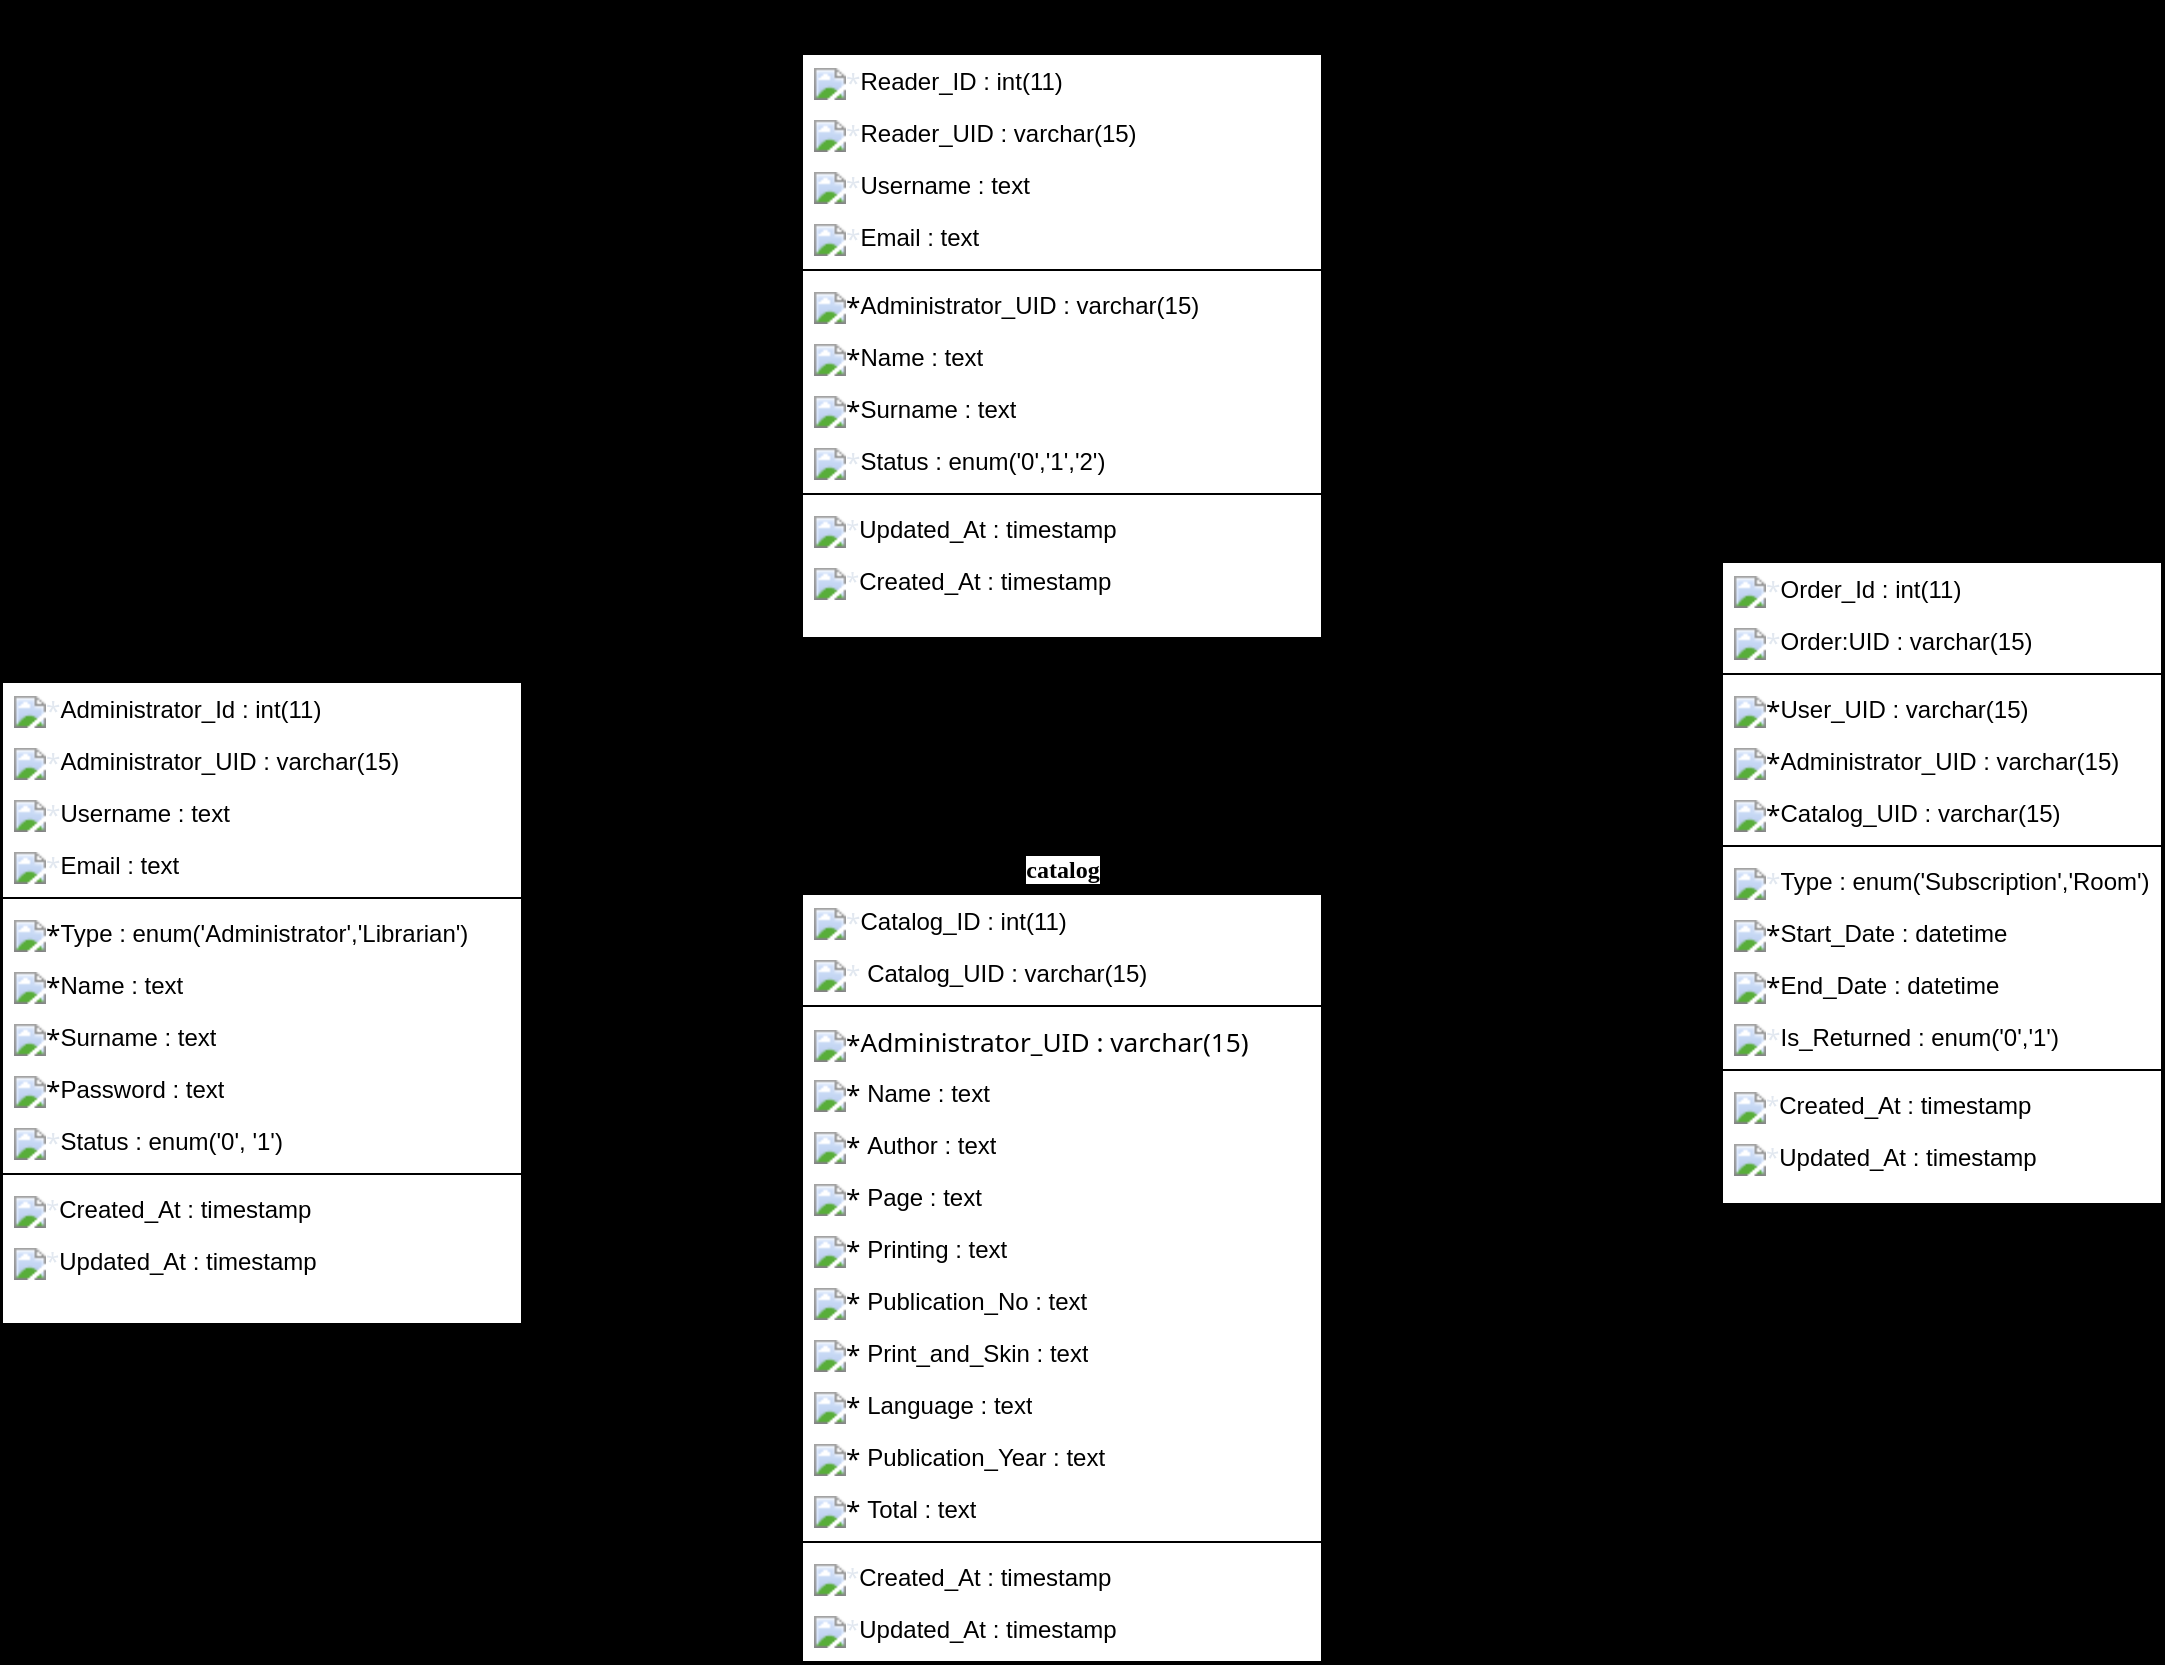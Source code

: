 <mxfile version="21.1.1" type="device">
  <diagram name="Page-1" id="9f46799a-70d6-7492-0946-bef42562c5a5">
    <mxGraphModel dx="1434" dy="1683" grid="1" gridSize="10" guides="1" tooltips="1" connect="1" arrows="1" fold="1" page="1" pageScale="1" pageWidth="1100" pageHeight="850" background="#000000" math="0" shadow="0">
      <root>
        <mxCell id="0" />
        <mxCell id="1" parent="0" />
        <mxCell id="78961159f06e98e8-17" value="catalog" style="swimlane;html=1;fontStyle=1;align=center;verticalAlign=top;childLayout=stackLayout;horizontal=1;startSize=26;horizontalStack=0;resizeParent=1;resizeLast=0;collapsible=1;marginBottom=0;swimlaneFillColor=#ffffff;rounded=0;shadow=0;comic=0;labelBackgroundColor=default;strokeWidth=1;fillColor=none;fontFamily=Verdana;fontSize=12;labelBorderColor=none;" parent="1" vertex="1">
          <mxGeometry x="400" y="-430" width="260" height="410" as="geometry" />
        </mxCell>
        <mxCell id="78961159f06e98e8-21" value="&lt;span style=&quot;background-color: rgb(255, 255, 255);&quot;&gt;&lt;img style=&quot;color: rgb(226, 232, 240); font-family: &amp;quot;Segoe UI&amp;quot;, &amp;quot;Segoe Pro&amp;quot;, sans-serif; font-size: 13.12px; box-sizing: border-box; vertical-align: middle; width: 22px; height: 22px;&quot; alt=&quot;*&quot; src=&quot;http://localhost/phpmyadmin/themes/pmahomme/img/designer/FieldKey_small.png&quot;&gt;Catalog_ID : int(11)&lt;/span&gt;" style="text;html=1;align=left;verticalAlign=top;spacingLeft=4;spacingRight=4;whiteSpace=wrap;overflow=hidden;rotatable=0;points=[[0,0.5],[1,0.5]];portConstraint=eastwest;fontColor=#000000;" parent="78961159f06e98e8-17" vertex="1">
          <mxGeometry y="26" width="260" height="26" as="geometry" />
        </mxCell>
        <mxCell id="78961159f06e98e8-23" value="&lt;span style=&quot;background-color: rgb(255, 255, 255);&quot;&gt;&lt;img style=&quot;color: rgb(226, 232, 240); font-family: &amp;quot;Segoe UI&amp;quot;, &amp;quot;Segoe Pro&amp;quot;, sans-serif; font-size: 13.12px; box-sizing: border-box; vertical-align: middle; width: 22px; height: 22px;&quot; alt=&quot;*&quot; src=&quot;http://localhost/phpmyadmin/themes/pmahomme/img/designer/FieldKey_small.png&quot;&gt;&lt;/span&gt;&amp;nbsp;Catalog_UID : varchar(15)" style="text;html=1;strokeColor=none;fillColor=none;align=left;verticalAlign=top;spacingLeft=4;spacingRight=4;whiteSpace=wrap;overflow=hidden;rotatable=0;points=[[0,0.5],[1,0.5]];portConstraint=eastwest;fontColor=#000000;" parent="78961159f06e98e8-17" vertex="1">
          <mxGeometry y="52" width="260" height="26" as="geometry" />
        </mxCell>
        <mxCell id="GG2ZH2h3QIb9JEpN6DkU-12" value="" style="line;html=1;strokeWidth=1;fillColor=none;align=left;verticalAlign=middle;spacingTop=-1;spacingLeft=3;spacingRight=3;rotatable=0;labelPosition=right;points=[];portConstraint=eastwest;" parent="78961159f06e98e8-17" vertex="1">
          <mxGeometry y="78" width="260" height="8" as="geometry" />
        </mxCell>
        <mxCell id="78961159f06e98e8-26" value="&lt;span style=&quot;background-color: rgb(255, 255, 255);&quot;&gt;&lt;img style=&quot;font-family: &amp;quot;Segoe UI&amp;quot;, &amp;quot;Segoe Pro&amp;quot;, sans-serif; font-size: 13.12px; box-sizing: border-box; vertical-align: middle; width: 22px; height: 22px;&quot; alt=&quot;*&quot; src=&quot;http://localhost/phpmyadmin/themes/pmahomme/img/designer/Field_small_char.png&quot;&gt;&lt;span style=&quot;font-family: &amp;quot;Segoe UI&amp;quot;, &amp;quot;Segoe Pro&amp;quot;, sans-serif; font-size: 13.12px;&quot;&gt;Administrator_UID : varchar(15)&lt;/span&gt;&lt;/span&gt;" style="text;html=1;strokeColor=none;fillColor=none;align=left;verticalAlign=top;spacingLeft=4;spacingRight=4;whiteSpace=wrap;overflow=hidden;rotatable=0;points=[[0,0.5],[1,0.5]];portConstraint=eastwest;fontColor=#000000;" parent="78961159f06e98e8-17" vertex="1">
          <mxGeometry y="86" width="260" height="26" as="geometry" />
        </mxCell>
        <mxCell id="78961159f06e98e8-24" value="&lt;img style=&quot;font-family: &amp;quot;Segoe UI&amp;quot;, &amp;quot;Segoe Pro&amp;quot;, sans-serif; font-size: 13.12px; box-sizing: border-box; vertical-align: middle; width: 22px; height: 22px;&quot; alt=&quot;*&quot; src=&quot;http://localhost/phpmyadmin/themes/pmahomme/img/designer/Field_small_char.png&quot;&gt;&amp;nbsp;Name : text" style="text;html=1;strokeColor=none;fillColor=none;align=left;verticalAlign=top;spacingLeft=4;spacingRight=4;whiteSpace=wrap;overflow=hidden;rotatable=0;points=[[0,0.5],[1,0.5]];portConstraint=eastwest;fontColor=#000000;" parent="78961159f06e98e8-17" vertex="1">
          <mxGeometry y="112" width="260" height="26" as="geometry" />
        </mxCell>
        <mxCell id="78961159f06e98e8-20" value="&lt;img style=&quot;font-family: &amp;quot;Segoe UI&amp;quot;, &amp;quot;Segoe Pro&amp;quot;, sans-serif; font-size: 13.12px; box-sizing: border-box; vertical-align: middle; width: 22px; height: 22px;&quot; alt=&quot;*&quot; src=&quot;http://localhost/phpmyadmin/themes/pmahomme/img/designer/Field_small_char.png&quot;&gt;&amp;nbsp;Author : text" style="text;html=1;strokeColor=none;fillColor=none;align=left;verticalAlign=top;spacingLeft=4;spacingRight=4;whiteSpace=wrap;overflow=hidden;rotatable=0;points=[[0,0.5],[1,0.5]];portConstraint=eastwest;fontColor=#000000;" parent="78961159f06e98e8-17" vertex="1">
          <mxGeometry y="138" width="260" height="26" as="geometry" />
        </mxCell>
        <mxCell id="78961159f06e98e8-27" value="&lt;img style=&quot;font-family: &amp;quot;Segoe UI&amp;quot;, &amp;quot;Segoe Pro&amp;quot;, sans-serif; font-size: 13.12px; box-sizing: border-box; vertical-align: middle; width: 22px; height: 22px;&quot; alt=&quot;*&quot; src=&quot;http://localhost/phpmyadmin/themes/pmahomme/img/designer/Field_small_char.png&quot;&gt;&amp;nbsp;Page : text" style="text;html=1;strokeColor=none;fillColor=none;align=left;verticalAlign=top;spacingLeft=4;spacingRight=4;whiteSpace=wrap;overflow=hidden;rotatable=0;points=[[0,0.5],[1,0.5]];portConstraint=eastwest;fontColor=#000000;" parent="78961159f06e98e8-17" vertex="1">
          <mxGeometry y="164" width="260" height="26" as="geometry" />
        </mxCell>
        <mxCell id="GG2ZH2h3QIb9JEpN6DkU-3" value="&lt;img style=&quot;font-family: &amp;quot;Segoe UI&amp;quot;, &amp;quot;Segoe Pro&amp;quot;, sans-serif; font-size: 13.12px; box-sizing: border-box; vertical-align: middle; width: 22px; height: 22px;&quot; alt=&quot;*&quot; src=&quot;http://localhost/phpmyadmin/themes/pmahomme/img/designer/Field_small_char.png&quot;&gt;&amp;nbsp;Printing : text" style="text;html=1;strokeColor=none;fillColor=none;align=left;verticalAlign=top;spacingLeft=4;spacingRight=4;whiteSpace=wrap;overflow=hidden;rotatable=0;points=[[0,0.5],[1,0.5]];portConstraint=eastwest;fontColor=#000000;" parent="78961159f06e98e8-17" vertex="1">
          <mxGeometry y="190" width="260" height="26" as="geometry" />
        </mxCell>
        <mxCell id="GG2ZH2h3QIb9JEpN6DkU-4" value="&lt;img style=&quot;font-family: &amp;quot;Segoe UI&amp;quot;, &amp;quot;Segoe Pro&amp;quot;, sans-serif; font-size: 13.12px; box-sizing: border-box; vertical-align: middle; width: 22px; height: 22px;&quot; alt=&quot;*&quot; src=&quot;http://localhost/phpmyadmin/themes/pmahomme/img/designer/Field_small_char.png&quot;&gt;&amp;nbsp;Publication_No : text" style="text;html=1;strokeColor=none;fillColor=none;align=left;verticalAlign=top;spacingLeft=4;spacingRight=4;whiteSpace=wrap;overflow=hidden;rotatable=0;points=[[0,0.5],[1,0.5]];portConstraint=eastwest;fontColor=#000000;" parent="78961159f06e98e8-17" vertex="1">
          <mxGeometry y="216" width="260" height="26" as="geometry" />
        </mxCell>
        <mxCell id="GG2ZH2h3QIb9JEpN6DkU-5" value="&lt;img style=&quot;font-family: &amp;quot;Segoe UI&amp;quot;, &amp;quot;Segoe Pro&amp;quot;, sans-serif; font-size: 13.12px; box-sizing: border-box; vertical-align: middle; width: 22px; height: 22px;&quot; alt=&quot;*&quot; src=&quot;http://localhost/phpmyadmin/themes/pmahomme/img/designer/Field_small_char.png&quot;&gt;&amp;nbsp;Print_and_Skin : text" style="text;html=1;strokeColor=none;fillColor=none;align=left;verticalAlign=top;spacingLeft=4;spacingRight=4;whiteSpace=wrap;overflow=hidden;rotatable=0;points=[[0,0.5],[1,0.5]];portConstraint=eastwest;fontColor=#000000;" parent="78961159f06e98e8-17" vertex="1">
          <mxGeometry y="242" width="260" height="26" as="geometry" />
        </mxCell>
        <mxCell id="GG2ZH2h3QIb9JEpN6DkU-6" value="&lt;img style=&quot;font-family: &amp;quot;Segoe UI&amp;quot;, &amp;quot;Segoe Pro&amp;quot;, sans-serif; font-size: 13.12px; box-sizing: border-box; vertical-align: middle; width: 22px; height: 22px;&quot; alt=&quot;*&quot; src=&quot;http://localhost/phpmyadmin/themes/pmahomme/img/designer/Field_small_char.png&quot;&gt;&amp;nbsp;Language : text" style="text;html=1;strokeColor=none;fillColor=none;align=left;verticalAlign=top;spacingLeft=4;spacingRight=4;whiteSpace=wrap;overflow=hidden;rotatable=0;points=[[0,0.5],[1,0.5]];portConstraint=eastwest;fontColor=#000000;" parent="78961159f06e98e8-17" vertex="1">
          <mxGeometry y="268" width="260" height="26" as="geometry" />
        </mxCell>
        <mxCell id="GG2ZH2h3QIb9JEpN6DkU-7" value="&lt;img style=&quot;font-family: &amp;quot;Segoe UI&amp;quot;, &amp;quot;Segoe Pro&amp;quot;, sans-serif; font-size: 13.12px; box-sizing: border-box; vertical-align: middle; width: 22px; height: 22px;&quot; alt=&quot;*&quot; src=&quot;http://localhost/phpmyadmin/themes/pmahomme/img/designer/Field_small_char.png&quot;&gt;&amp;nbsp;Publication_Year : text" style="text;html=1;strokeColor=none;fillColor=none;align=left;verticalAlign=top;spacingLeft=4;spacingRight=4;whiteSpace=wrap;overflow=hidden;rotatable=0;points=[[0,0.5],[1,0.5]];portConstraint=eastwest;fontColor=#000000;" parent="78961159f06e98e8-17" vertex="1">
          <mxGeometry y="294" width="260" height="26" as="geometry" />
        </mxCell>
        <mxCell id="GG2ZH2h3QIb9JEpN6DkU-8" value="&lt;img style=&quot;font-family: &amp;quot;Segoe UI&amp;quot;, &amp;quot;Segoe Pro&amp;quot;, sans-serif; font-size: 13.12px; box-sizing: border-box; vertical-align: middle; width: 22px; height: 22px;&quot; alt=&quot;*&quot; src=&quot;http://localhost/phpmyadmin/themes/pmahomme/img/designer/Field_small_char.png&quot;&gt;&amp;nbsp;Total : text" style="text;html=1;strokeColor=none;fillColor=none;align=left;verticalAlign=top;spacingLeft=4;spacingRight=4;whiteSpace=wrap;overflow=hidden;rotatable=0;points=[[0,0.5],[1,0.5]];portConstraint=eastwest;fontColor=#000000;" parent="78961159f06e98e8-17" vertex="1">
          <mxGeometry y="320" width="260" height="26" as="geometry" />
        </mxCell>
        <mxCell id="78961159f06e98e8-19" value="" style="line;html=1;strokeWidth=1;fillColor=none;align=left;verticalAlign=middle;spacingTop=-1;spacingLeft=3;spacingRight=3;rotatable=0;labelPosition=right;points=[];portConstraint=eastwest;" parent="78961159f06e98e8-17" vertex="1">
          <mxGeometry y="346" width="260" height="8" as="geometry" />
        </mxCell>
        <mxCell id="GG2ZH2h3QIb9JEpN6DkU-9" value="&lt;img style=&quot;color: rgb(226, 232, 240); font-family: &amp;quot;Segoe UI&amp;quot;, &amp;quot;Segoe Pro&amp;quot;, sans-serif; box-sizing: border-box; vertical-align: middle; width: 22px; height: 22px;&quot; alt=&quot;*&quot; src=&quot;http://localhost/phpmyadmin/themes/pmahomme/img/designer/Field_small_date.png&quot;&gt;Created_At : timestamp" style="text;html=1;strokeColor=none;fillColor=none;align=left;verticalAlign=top;spacingLeft=4;spacingRight=4;whiteSpace=wrap;overflow=hidden;rotatable=0;points=[[0,0.5],[1,0.5]];portConstraint=eastwest;fontColor=#000000;" parent="78961159f06e98e8-17" vertex="1">
          <mxGeometry y="354" width="260" height="26" as="geometry" />
        </mxCell>
        <mxCell id="GG2ZH2h3QIb9JEpN6DkU-10" value="&lt;img style=&quot;color: rgb(226, 232, 240); font-family: &amp;quot;Segoe UI&amp;quot;, &amp;quot;Segoe Pro&amp;quot;, sans-serif; box-sizing: border-box; vertical-align: middle; width: 22px; height: 22px;&quot; alt=&quot;*&quot; src=&quot;http://localhost/phpmyadmin/themes/pmahomme/img/designer/Field_small_date.png&quot;&gt;Updated_At : timestamp" style="text;html=1;strokeColor=none;fillColor=none;align=left;verticalAlign=top;spacingLeft=4;spacingRight=4;whiteSpace=wrap;overflow=hidden;rotatable=0;points=[[0,0.5],[1,0.5]];portConstraint=eastwest;fontColor=#000000;" parent="78961159f06e98e8-17" vertex="1">
          <mxGeometry y="380" width="260" height="26" as="geometry" />
        </mxCell>
        <mxCell id="78961159f06e98e8-30" value="administrator" style="swimlane;html=1;fontStyle=1;align=center;verticalAlign=top;childLayout=stackLayout;horizontal=1;startSize=26;horizontalStack=0;resizeParent=1;resizeLast=0;collapsible=1;marginBottom=0;swimlaneFillColor=#ffffff;rounded=0;shadow=0;comic=0;labelBackgroundColor=none;strokeWidth=1;fillColor=none;fontFamily=Verdana;fontSize=12" parent="1" vertex="1">
          <mxGeometry y="-536" width="260" height="347" as="geometry">
            <mxRectangle x="390" y="83" width="130" height="30" as="alternateBounds" />
          </mxGeometry>
        </mxCell>
        <mxCell id="78961159f06e98e8-31" value="&lt;img style=&quot;color: rgb(226, 232, 240); font-family: &amp;quot;Segoe UI&amp;quot;, &amp;quot;Segoe Pro&amp;quot;, sans-serif; font-size: 13.12px; box-sizing: border-box; vertical-align: middle; width: 22px; height: 22px;&quot; alt=&quot;*&quot; src=&quot;http://localhost/phpmyadmin/themes/pmahomme/img/designer/FieldKey_small.png&quot;&gt;Administrator_Id : int(11)" style="text;html=1;strokeColor=none;fillColor=none;align=left;verticalAlign=top;spacingLeft=4;spacingRight=4;whiteSpace=wrap;overflow=hidden;rotatable=0;points=[[0,0.5],[1,0.5]];portConstraint=eastwest;fontColor=#000000;" parent="78961159f06e98e8-30" vertex="1">
          <mxGeometry y="26" width="260" height="26" as="geometry" />
        </mxCell>
        <mxCell id="78961159f06e98e8-32" value="&lt;img style=&quot;color: rgb(226, 232, 240); font-family: &amp;quot;Segoe UI&amp;quot;, &amp;quot;Segoe Pro&amp;quot;, sans-serif; font-size: 13.12px; box-sizing: border-box; vertical-align: middle; width: 22px; height: 22px;&quot; alt=&quot;*&quot; src=&quot;http://localhost/phpmyadmin/themes/pmahomme/img/designer/FieldKey_small.png&quot;&gt;Administrator_UID : varchar(15)" style="text;html=1;strokeColor=none;fillColor=none;align=left;verticalAlign=top;spacingLeft=4;spacingRight=4;whiteSpace=wrap;overflow=hidden;rotatable=0;points=[[0,0.5],[1,0.5]];portConstraint=eastwest;fontColor=#000000;" parent="78961159f06e98e8-30" vertex="1">
          <mxGeometry y="52" width="260" height="26" as="geometry" />
        </mxCell>
        <mxCell id="78961159f06e98e8-36" value="&lt;img style=&quot;color: rgb(226, 232, 240); font-family: &amp;quot;Segoe UI&amp;quot;, &amp;quot;Segoe Pro&amp;quot;, sans-serif; font-size: 13.12px; box-sizing: border-box; vertical-align: middle; width: 22px; height: 22px;&quot; alt=&quot;*&quot; src=&quot;http://localhost/phpmyadmin/themes/pmahomme/img/designer/FieldKey_small.png&quot;&gt;Username : text" style="text;html=1;strokeColor=none;fillColor=none;align=left;verticalAlign=top;spacingLeft=4;spacingRight=4;whiteSpace=wrap;overflow=hidden;rotatable=0;points=[[0,0.5],[1,0.5]];portConstraint=eastwest;fontColor=#000000;" parent="78961159f06e98e8-30" vertex="1">
          <mxGeometry y="78" width="260" height="26" as="geometry" />
        </mxCell>
        <mxCell id="78961159f06e98e8-40" value="&lt;img style=&quot;color: rgb(226, 232, 240); font-family: &amp;quot;Segoe UI&amp;quot;, &amp;quot;Segoe Pro&amp;quot;, sans-serif; font-size: 13.12px; box-sizing: border-box; vertical-align: middle; width: 22px; height: 22px;&quot; alt=&quot;*&quot; src=&quot;http://localhost/phpmyadmin/themes/pmahomme/img/designer/FieldKey_small.png&quot;&gt;Email : text" style="text;html=1;strokeColor=none;fillColor=none;align=left;verticalAlign=top;spacingLeft=4;spacingRight=4;whiteSpace=wrap;overflow=hidden;rotatable=0;points=[[0,0.5],[1,0.5]];portConstraint=eastwest;fontColor=#000000;" parent="78961159f06e98e8-30" vertex="1">
          <mxGeometry y="104" width="260" height="26" as="geometry" />
        </mxCell>
        <mxCell id="78961159f06e98e8-38" value="" style="line;html=1;strokeWidth=1;fillColor=none;align=left;verticalAlign=middle;spacingTop=-1;spacingLeft=3;spacingRight=3;rotatable=0;labelPosition=right;points=[];portConstraint=eastwest;" parent="78961159f06e98e8-30" vertex="1">
          <mxGeometry y="130" width="260" height="8" as="geometry" />
        </mxCell>
        <mxCell id="78961159f06e98e8-34" value="&lt;img style=&quot;font-family: &amp;quot;Segoe UI&amp;quot;, &amp;quot;Segoe Pro&amp;quot;, sans-serif; font-size: 13.12px; box-sizing: border-box; vertical-align: middle; width: 22px; height: 22px;&quot; alt=&quot;*&quot; src=&quot;http://localhost/phpmyadmin/themes/pmahomme/img/designer/Field_small_char.png&quot;&gt;&lt;span style=&quot;background-color: initial;&quot;&gt;Type&amp;nbsp;&lt;/span&gt;&lt;span style=&quot;background-color: initial;&quot;&gt;: enum(&#39;Administrator&#39;,&#39;Librarian&#39;)&lt;/span&gt;" style="text;html=1;strokeColor=none;fillColor=none;align=left;verticalAlign=top;spacingLeft=4;spacingRight=4;whiteSpace=wrap;overflow=hidden;rotatable=0;points=[[0,0.5],[1,0.5]];portConstraint=eastwest;fontColor=#000000;" parent="78961159f06e98e8-30" vertex="1">
          <mxGeometry y="138" width="260" height="26" as="geometry" />
        </mxCell>
        <mxCell id="78961159f06e98e8-37" value="&lt;img style=&quot;font-family: &amp;quot;Segoe UI&amp;quot;, &amp;quot;Segoe Pro&amp;quot;, sans-serif; font-size: 13.12px; box-sizing: border-box; vertical-align: middle; width: 22px; height: 22px;&quot; alt=&quot;*&quot; src=&quot;http://localhost/phpmyadmin/themes/pmahomme/img/designer/Field_small_char.png&quot;&gt;Name : text" style="text;html=1;strokeColor=none;fillColor=none;align=left;verticalAlign=top;spacingLeft=4;spacingRight=4;whiteSpace=wrap;overflow=hidden;rotatable=0;points=[[0,0.5],[1,0.5]];portConstraint=eastwest;fontColor=#000000;" parent="78961159f06e98e8-30" vertex="1">
          <mxGeometry y="164" width="260" height="26" as="geometry" />
        </mxCell>
        <mxCell id="78961159f06e98e8-39" value="&lt;img style=&quot;font-family: &amp;quot;Segoe UI&amp;quot;, &amp;quot;Segoe Pro&amp;quot;, sans-serif; font-size: 13.12px; box-sizing: border-box; vertical-align: middle; width: 22px; height: 22px;&quot; alt=&quot;*&quot; src=&quot;http://localhost/phpmyadmin/themes/pmahomme/img/designer/Field_small_char.png&quot;&gt;Surname : text" style="text;html=1;strokeColor=none;fillColor=none;align=left;verticalAlign=top;spacingLeft=4;spacingRight=4;whiteSpace=wrap;overflow=hidden;rotatable=0;points=[[0,0.5],[1,0.5]];portConstraint=eastwest;fontColor=#000000;" parent="78961159f06e98e8-30" vertex="1">
          <mxGeometry y="190" width="260" height="26" as="geometry" />
        </mxCell>
        <mxCell id="78961159f06e98e8-42" value="&lt;img style=&quot;font-family: &amp;quot;Segoe UI&amp;quot;, &amp;quot;Segoe Pro&amp;quot;, sans-serif; font-size: 13.12px; box-sizing: border-box; vertical-align: middle; width: 22px; height: 22px;&quot; alt=&quot;*&quot; src=&quot;http://localhost/phpmyadmin/themes/pmahomme/img/designer/Field_small_char.png&quot;&gt;Password : text" style="text;html=1;strokeColor=none;fillColor=none;align=left;verticalAlign=top;spacingLeft=4;spacingRight=4;whiteSpace=wrap;overflow=hidden;rotatable=0;points=[[0,0.5],[1,0.5]];portConstraint=eastwest;fontColor=#000000;" parent="78961159f06e98e8-30" vertex="1">
          <mxGeometry y="216" width="260" height="26" as="geometry" />
        </mxCell>
        <mxCell id="GG2ZH2h3QIb9JEpN6DkU-13" value="&lt;span style=&quot;background-color: rgb(255, 255, 255);&quot;&gt;&lt;img style=&quot;color: rgb(226, 232, 240); font-family: &amp;quot;Segoe UI&amp;quot;, &amp;quot;Segoe Pro&amp;quot;, sans-serif; font-size: 13.12px; box-sizing: border-box; vertical-align: middle; width: 22px; height: 22px;&quot; alt=&quot;*&quot; src=&quot;http://localhost/phpmyadmin/themes/pmahomme/img/designer/Field_small.png&quot;&gt;&lt;/span&gt;Status : enum(&#39;0&#39;, &#39;1&#39;)" style="text;html=1;strokeColor=none;fillColor=none;align=left;verticalAlign=top;spacingLeft=4;spacingRight=4;whiteSpace=wrap;overflow=hidden;rotatable=0;points=[[0,0.5],[1,0.5]];portConstraint=eastwest;fontColor=#000000;" parent="78961159f06e98e8-30" vertex="1">
          <mxGeometry y="242" width="260" height="26" as="geometry" />
        </mxCell>
        <mxCell id="GG2ZH2h3QIb9JEpN6DkU-15" value="" style="line;html=1;strokeWidth=1;fillColor=none;align=left;verticalAlign=middle;spacingTop=-1;spacingLeft=3;spacingRight=3;rotatable=0;labelPosition=right;points=[];portConstraint=eastwest;" parent="78961159f06e98e8-30" vertex="1">
          <mxGeometry y="268" width="260" height="8" as="geometry" />
        </mxCell>
        <mxCell id="GG2ZH2h3QIb9JEpN6DkU-16" value="&lt;img style=&quot;color: rgb(226, 232, 240); font-family: &amp;quot;Segoe UI&amp;quot;, &amp;quot;Segoe Pro&amp;quot;, sans-serif; box-sizing: border-box; vertical-align: middle; width: 22px; height: 22px;&quot; alt=&quot;*&quot; src=&quot;http://localhost/phpmyadmin/themes/pmahomme/img/designer/Field_small_date.png&quot;&gt;Created_At : timestamp" style="text;html=1;strokeColor=none;fillColor=none;align=left;verticalAlign=top;spacingLeft=4;spacingRight=4;whiteSpace=wrap;overflow=hidden;rotatable=0;points=[[0,0.5],[1,0.5]];portConstraint=eastwest;fontColor=#000000;" parent="78961159f06e98e8-30" vertex="1">
          <mxGeometry y="276" width="260" height="26" as="geometry" />
        </mxCell>
        <mxCell id="GG2ZH2h3QIb9JEpN6DkU-17" value="&lt;img style=&quot;color: rgb(226, 232, 240); font-family: &amp;quot;Segoe UI&amp;quot;, &amp;quot;Segoe Pro&amp;quot;, sans-serif; box-sizing: border-box; vertical-align: middle; width: 22px; height: 22px;&quot; alt=&quot;*&quot; src=&quot;http://localhost/phpmyadmin/themes/pmahomme/img/designer/Field_small_date.png&quot;&gt;Updated_At : timestamp" style="text;html=1;strokeColor=none;fillColor=none;align=left;verticalAlign=top;spacingLeft=4;spacingRight=4;whiteSpace=wrap;overflow=hidden;rotatable=0;points=[[0,0.5],[1,0.5]];portConstraint=eastwest;fontColor=#000000;" parent="78961159f06e98e8-30" vertex="1">
          <mxGeometry y="302" width="260" height="26" as="geometry" />
        </mxCell>
        <mxCell id="78961159f06e98e8-43" value="orders" style="swimlane;html=1;fontStyle=1;align=center;verticalAlign=top;childLayout=stackLayout;horizontal=1;startSize=26;horizontalStack=0;resizeParent=1;resizeLast=0;collapsible=1;marginBottom=0;swimlaneFillColor=#ffffff;rounded=0;shadow=0;comic=0;labelBackgroundColor=none;strokeWidth=1;fillColor=none;fontFamily=Verdana;fontSize=12" parent="1" vertex="1">
          <mxGeometry x="860" y="-596" width="220" height="347" as="geometry" />
        </mxCell>
        <mxCell id="78961159f06e98e8-44" value="&lt;img style=&quot;color: rgb(226, 232, 240); font-family: &amp;quot;Segoe UI&amp;quot;, &amp;quot;Segoe Pro&amp;quot;, sans-serif; font-size: 13.12px; box-sizing: border-box; vertical-align: middle; width: 22px; height: 22px;&quot; alt=&quot;*&quot; src=&quot;http://localhost/phpmyadmin/themes/pmahomme/img/designer/FieldKey_small.png&quot;&gt;Order_Id : int(11)" style="text;html=1;strokeColor=none;fillColor=none;align=left;verticalAlign=top;spacingLeft=4;spacingRight=4;whiteSpace=wrap;overflow=hidden;rotatable=0;points=[[0,0.5],[1,0.5]];portConstraint=eastwest;fontColor=#000000;" parent="78961159f06e98e8-43" vertex="1">
          <mxGeometry y="26" width="220" height="26" as="geometry" />
        </mxCell>
        <mxCell id="78961159f06e98e8-45" value="&lt;img style=&quot;color: rgb(226, 232, 240); font-family: &amp;quot;Segoe UI&amp;quot;, &amp;quot;Segoe Pro&amp;quot;, sans-serif; font-size: 13.12px; box-sizing: border-box; vertical-align: middle; width: 22px; height: 22px;&quot; alt=&quot;*&quot; src=&quot;http://localhost/phpmyadmin/themes/pmahomme/img/designer/FieldKey_small.png&quot;&gt;Order:UID : varchar(15)&amp;nbsp;" style="text;html=1;strokeColor=none;fillColor=none;align=left;verticalAlign=top;spacingLeft=4;spacingRight=4;whiteSpace=wrap;overflow=hidden;rotatable=0;points=[[0,0.5],[1,0.5]];portConstraint=eastwest;fontColor=#000000;" parent="78961159f06e98e8-43" vertex="1">
          <mxGeometry y="52" width="220" height="26" as="geometry" />
        </mxCell>
        <mxCell id="GG2ZH2h3QIb9JEpN6DkU-25" value="" style="line;html=1;strokeWidth=1;fillColor=none;align=left;verticalAlign=middle;spacingTop=-1;spacingLeft=3;spacingRight=3;rotatable=0;labelPosition=right;points=[];portConstraint=eastwest;" parent="78961159f06e98e8-43" vertex="1">
          <mxGeometry y="78" width="220" height="8" as="geometry" />
        </mxCell>
        <mxCell id="78961159f06e98e8-49" value="&lt;img style=&quot;font-family: &amp;quot;Segoe UI&amp;quot;, &amp;quot;Segoe Pro&amp;quot;, sans-serif; font-size: 13.12px; box-sizing: border-box; vertical-align: middle; width: 22px; height: 22px;&quot; alt=&quot;*&quot; src=&quot;http://localhost/phpmyadmin/themes/pmahomme/img/designer/Field_small_char.png&quot;&gt;User_UID : varchar(15)" style="text;html=1;strokeColor=none;fillColor=none;align=left;verticalAlign=top;spacingLeft=4;spacingRight=4;whiteSpace=wrap;overflow=hidden;rotatable=0;points=[[0,0.5],[1,0.5]];portConstraint=eastwest;fontColor=#000000;" parent="78961159f06e98e8-43" vertex="1">
          <mxGeometry y="86" width="220" height="26" as="geometry" />
        </mxCell>
        <mxCell id="GG2ZH2h3QIb9JEpN6DkU-1" value="&lt;img style=&quot;font-family: &amp;quot;Segoe UI&amp;quot;, &amp;quot;Segoe Pro&amp;quot;, sans-serif; font-size: 13.12px; box-sizing: border-box; vertical-align: middle; width: 22px; height: 22px;&quot; alt=&quot;*&quot; src=&quot;http://localhost/phpmyadmin/themes/pmahomme/img/designer/Field_small_char.png&quot;&gt;Administrator_UID : varchar(15)" style="text;html=1;strokeColor=none;fillColor=none;align=left;verticalAlign=top;spacingLeft=4;spacingRight=4;whiteSpace=wrap;overflow=hidden;rotatable=0;points=[[0,0.5],[1,0.5]];portConstraint=eastwest;fontColor=#000000;" parent="78961159f06e98e8-43" vertex="1">
          <mxGeometry y="112" width="220" height="26" as="geometry" />
        </mxCell>
        <mxCell id="78961159f06e98e8-50" value="&lt;img style=&quot;font-family: &amp;quot;Segoe UI&amp;quot;, &amp;quot;Segoe Pro&amp;quot;, sans-serif; font-size: 13.12px; box-sizing: border-box; vertical-align: middle; width: 22px; height: 22px;&quot; alt=&quot;*&quot; src=&quot;http://localhost/phpmyadmin/themes/pmahomme/img/designer/Field_small_char.png&quot;&gt;Catalog_UID : varchar(15)" style="text;html=1;strokeColor=none;fillColor=none;align=left;verticalAlign=top;spacingLeft=4;spacingRight=4;whiteSpace=wrap;overflow=hidden;rotatable=0;points=[[0,0.5],[1,0.5]];portConstraint=eastwest;fontColor=#000000;" parent="78961159f06e98e8-43" vertex="1">
          <mxGeometry y="138" width="220" height="26" as="geometry" />
        </mxCell>
        <mxCell id="78961159f06e98e8-51" value="" style="line;html=1;strokeWidth=1;fillColor=none;align=left;verticalAlign=middle;spacingTop=-1;spacingLeft=3;spacingRight=3;rotatable=0;labelPosition=right;points=[];portConstraint=eastwest;fontColor=#000000;" parent="78961159f06e98e8-43" vertex="1">
          <mxGeometry y="164" width="220" height="8" as="geometry" />
        </mxCell>
        <mxCell id="78961159f06e98e8-52" value="&lt;img style=&quot;color: rgb(226, 232, 240); font-family: &amp;quot;Segoe UI&amp;quot;, &amp;quot;Segoe Pro&amp;quot;, sans-serif; font-size: 13.12px; box-sizing: border-box; vertical-align: middle; width: 22px; height: 22px;&quot; alt=&quot;*&quot; src=&quot;http://localhost/phpmyadmin/themes/pmahomme/img/designer/Field_small.png&quot;&gt;Type : enum(&#39;Subscription&#39;,&#39;Room&#39;)" style="text;html=1;strokeColor=none;fillColor=none;align=left;verticalAlign=top;spacingLeft=4;spacingRight=4;whiteSpace=wrap;overflow=hidden;rotatable=0;points=[[0,0.5],[1,0.5]];portConstraint=eastwest;fontColor=#000000;" parent="78961159f06e98e8-43" vertex="1">
          <mxGeometry y="172" width="220" height="26" as="geometry" />
        </mxCell>
        <mxCell id="78961159f06e98e8-53" value="&lt;img style=&quot;font-family: &amp;quot;Segoe UI&amp;quot;, &amp;quot;Segoe Pro&amp;quot;, sans-serif; font-size: 13.12px; box-sizing: border-box; vertical-align: middle; width: 22px; height: 22px;&quot; alt=&quot;*&quot; src=&quot;http://localhost/phpmyadmin/themes/pmahomme/img/designer/Field_small_char.png&quot;&gt;Start_Date : datetime" style="text;html=1;strokeColor=none;fillColor=none;align=left;verticalAlign=top;spacingLeft=4;spacingRight=4;whiteSpace=wrap;overflow=hidden;rotatable=0;points=[[0,0.5],[1,0.5]];portConstraint=eastwest;fontColor=#000000;" parent="78961159f06e98e8-43" vertex="1">
          <mxGeometry y="198" width="220" height="26" as="geometry" />
        </mxCell>
        <mxCell id="GG2ZH2h3QIb9JEpN6DkU-19" value="&lt;img style=&quot;font-family: &amp;quot;Segoe UI&amp;quot;, &amp;quot;Segoe Pro&amp;quot;, sans-serif; font-size: 13.12px; box-sizing: border-box; vertical-align: middle; width: 22px; height: 22px;&quot; alt=&quot;*&quot; src=&quot;http://localhost/phpmyadmin/themes/pmahomme/img/designer/Field_small_char.png&quot;&gt;End_Date : datetime" style="text;html=1;strokeColor=none;fillColor=none;align=left;verticalAlign=top;spacingLeft=4;spacingRight=4;whiteSpace=wrap;overflow=hidden;rotatable=0;points=[[0,0.5],[1,0.5]];portConstraint=eastwest;fontColor=#000000;" parent="78961159f06e98e8-43" vertex="1">
          <mxGeometry y="224" width="220" height="26" as="geometry" />
        </mxCell>
        <mxCell id="GG2ZH2h3QIb9JEpN6DkU-20" value="&lt;img style=&quot;color: rgb(226, 232, 240); font-family: &amp;quot;Segoe UI&amp;quot;, &amp;quot;Segoe Pro&amp;quot;, sans-serif; font-size: 13.12px; box-sizing: border-box; vertical-align: middle; width: 22px; height: 22px;&quot; alt=&quot;*&quot; src=&quot;http://localhost/phpmyadmin/themes/pmahomme/img/designer/Field_small.png&quot;&gt;Is_Returned : enum(&#39;0&#39;,&#39;1&#39;)" style="text;html=1;strokeColor=none;fillColor=none;align=left;verticalAlign=top;spacingLeft=4;spacingRight=4;whiteSpace=wrap;overflow=hidden;rotatable=0;points=[[0,0.5],[1,0.5]];portConstraint=eastwest;fontColor=#000000;" parent="78961159f06e98e8-43" vertex="1">
          <mxGeometry y="250" width="220" height="26" as="geometry" />
        </mxCell>
        <mxCell id="GG2ZH2h3QIb9JEpN6DkU-22" value="" style="line;html=1;strokeWidth=1;fillColor=none;align=left;verticalAlign=middle;spacingTop=-1;spacingLeft=3;spacingRight=3;rotatable=0;labelPosition=right;points=[];portConstraint=eastwest;" parent="78961159f06e98e8-43" vertex="1">
          <mxGeometry y="276" width="220" height="8" as="geometry" />
        </mxCell>
        <mxCell id="GG2ZH2h3QIb9JEpN6DkU-23" value="&lt;img style=&quot;color: rgb(226, 232, 240); font-family: &amp;quot;Segoe UI&amp;quot;, &amp;quot;Segoe Pro&amp;quot;, sans-serif; box-sizing: border-box; vertical-align: middle; width: 22px; height: 22px;&quot; alt=&quot;*&quot; src=&quot;http://localhost/phpmyadmin/themes/pmahomme/img/designer/Field_small_date.png&quot;&gt;Created_At : timestamp" style="text;html=1;strokeColor=none;fillColor=none;align=left;verticalAlign=top;spacingLeft=4;spacingRight=4;whiteSpace=wrap;overflow=hidden;rotatable=0;points=[[0,0.5],[1,0.5]];portConstraint=eastwest;fontColor=#000000;" parent="78961159f06e98e8-43" vertex="1">
          <mxGeometry y="284" width="220" height="26" as="geometry" />
        </mxCell>
        <mxCell id="GG2ZH2h3QIb9JEpN6DkU-24" value="&lt;img style=&quot;color: rgb(226, 232, 240); font-family: &amp;quot;Segoe UI&amp;quot;, &amp;quot;Segoe Pro&amp;quot;, sans-serif; box-sizing: border-box; vertical-align: middle; width: 22px; height: 22px;&quot; alt=&quot;*&quot; src=&quot;http://localhost/phpmyadmin/themes/pmahomme/img/designer/Field_small_date.png&quot;&gt;Updated_At : timestamp" style="text;html=1;strokeColor=none;fillColor=none;align=left;verticalAlign=top;spacingLeft=4;spacingRight=4;whiteSpace=wrap;overflow=hidden;rotatable=0;points=[[0,0.5],[1,0.5]];portConstraint=eastwest;fontColor=#000000;" parent="78961159f06e98e8-43" vertex="1">
          <mxGeometry y="310" width="220" height="26" as="geometry" />
        </mxCell>
        <mxCell id="78961159f06e98e8-82" value="reader" style="swimlane;html=1;fontStyle=1;align=center;verticalAlign=top;childLayout=stackLayout;horizontal=1;startSize=26;horizontalStack=0;resizeParent=1;resizeLast=0;collapsible=1;marginBottom=0;swimlaneFillColor=#ffffff;rounded=0;shadow=0;comic=0;labelBackgroundColor=none;strokeWidth=1;fillColor=none;fontFamily=Verdana;fontSize=12" parent="1" vertex="1">
          <mxGeometry x="400" y="-850" width="260" height="318" as="geometry" />
        </mxCell>
        <mxCell id="78961159f06e98e8-83" value="&lt;img style=&quot;color: rgb(226, 232, 240); font-family: &amp;quot;Segoe UI&amp;quot;, &amp;quot;Segoe Pro&amp;quot;, sans-serif; font-size: 13.12px; box-sizing: border-box; vertical-align: middle; width: 22px; height: 22px;&quot; alt=&quot;*&quot; src=&quot;http://localhost/phpmyadmin/themes/pmahomme/img/designer/FieldKey_small.png&quot;&gt;Reader_ID : int(11)" style="text;html=1;strokeColor=none;fillColor=none;align=left;verticalAlign=top;spacingLeft=4;spacingRight=4;whiteSpace=wrap;overflow=hidden;rotatable=0;points=[[0,0.5],[1,0.5]];portConstraint=eastwest;fontColor=#000000;" parent="78961159f06e98e8-82" vertex="1">
          <mxGeometry y="26" width="260" height="26" as="geometry" />
        </mxCell>
        <mxCell id="78961159f06e98e8-84" value="&lt;img style=&quot;color: rgb(226, 232, 240); font-family: &amp;quot;Segoe UI&amp;quot;, &amp;quot;Segoe Pro&amp;quot;, sans-serif; font-size: 13.12px; box-sizing: border-box; vertical-align: middle; width: 22px; height: 22px;&quot; alt=&quot;*&quot; src=&quot;http://localhost/phpmyadmin/themes/pmahomme/img/designer/FieldKey_small.png&quot;&gt;Reader_UID : varchar(15)" style="text;html=1;strokeColor=none;fillColor=none;align=left;verticalAlign=top;spacingLeft=4;spacingRight=4;whiteSpace=wrap;overflow=hidden;rotatable=0;points=[[0,0.5],[1,0.5]];portConstraint=eastwest;fontColor=#000000;" parent="78961159f06e98e8-82" vertex="1">
          <mxGeometry y="52" width="260" height="26" as="geometry" />
        </mxCell>
        <mxCell id="78961159f06e98e8-86" value="&lt;img style=&quot;color: rgb(226, 232, 240); font-family: &amp;quot;Segoe UI&amp;quot;, &amp;quot;Segoe Pro&amp;quot;, sans-serif; font-size: 13.12px; box-sizing: border-box; vertical-align: middle; width: 22px; height: 22px;&quot; alt=&quot;*&quot; src=&quot;http://localhost/phpmyadmin/themes/pmahomme/img/designer/FieldKey_small.png&quot;&gt;Username : text" style="text;html=1;strokeColor=none;fillColor=none;align=left;verticalAlign=top;spacingLeft=4;spacingRight=4;whiteSpace=wrap;overflow=hidden;rotatable=0;points=[[0,0.5],[1,0.5]];portConstraint=eastwest;fontColor=#000000;" parent="78961159f06e98e8-82" vertex="1">
          <mxGeometry y="78" width="260" height="26" as="geometry" />
        </mxCell>
        <mxCell id="78961159f06e98e8-89" value="&lt;img style=&quot;color: rgb(226, 232, 240); font-family: &amp;quot;Segoe UI&amp;quot;, &amp;quot;Segoe Pro&amp;quot;, sans-serif; font-size: 13.12px; box-sizing: border-box; vertical-align: middle; width: 22px; height: 22px;&quot; alt=&quot;*&quot; src=&quot;http://localhost/phpmyadmin/themes/pmahomme/img/designer/FieldKey_small.png&quot;&gt;Email : text" style="text;html=1;strokeColor=none;fillColor=none;align=left;verticalAlign=top;spacingLeft=4;spacingRight=4;whiteSpace=wrap;overflow=hidden;rotatable=0;points=[[0,0.5],[1,0.5]];portConstraint=eastwest;fontColor=#000000;" parent="78961159f06e98e8-82" vertex="1">
          <mxGeometry y="104" width="260" height="26" as="geometry" />
        </mxCell>
        <mxCell id="78961159f06e98e8-90" value="" style="line;html=1;strokeWidth=1;fillColor=none;align=left;verticalAlign=middle;spacingTop=-1;spacingLeft=3;spacingRight=3;rotatable=0;labelPosition=right;points=[];portConstraint=eastwest;" parent="78961159f06e98e8-82" vertex="1">
          <mxGeometry y="130" width="260" height="8" as="geometry" />
        </mxCell>
        <mxCell id="78961159f06e98e8-85" value="&lt;img style=&quot;font-family: &amp;quot;Segoe UI&amp;quot;, &amp;quot;Segoe Pro&amp;quot;, sans-serif; font-size: 13.12px; box-sizing: border-box; vertical-align: middle; width: 22px; height: 22px;&quot; alt=&quot;*&quot; src=&quot;http://localhost/phpmyadmin/themes/pmahomme/img/designer/Field_small_char.png&quot;&gt;Administrator_UID : varchar(15)" style="text;html=1;strokeColor=none;fillColor=none;align=left;verticalAlign=top;spacingLeft=4;spacingRight=4;whiteSpace=wrap;overflow=hidden;rotatable=0;points=[[0,0.5],[1,0.5]];portConstraint=eastwest;fontColor=#000000;" parent="78961159f06e98e8-82" vertex="1">
          <mxGeometry y="138" width="260" height="26" as="geometry" />
        </mxCell>
        <mxCell id="78961159f06e98e8-87" value="&lt;img style=&quot;font-family: &amp;quot;Segoe UI&amp;quot;, &amp;quot;Segoe Pro&amp;quot;, sans-serif; font-size: 13.12px; box-sizing: border-box; vertical-align: middle; width: 22px; height: 22px;&quot; alt=&quot;*&quot; src=&quot;http://localhost/phpmyadmin/themes/pmahomme/img/designer/Field_small_char.png&quot;&gt;Name : text" style="text;html=1;strokeColor=none;fillColor=none;align=left;verticalAlign=top;spacingLeft=4;spacingRight=4;whiteSpace=wrap;overflow=hidden;rotatable=0;points=[[0,0.5],[1,0.5]];portConstraint=eastwest;fontColor=#000000;" parent="78961159f06e98e8-82" vertex="1">
          <mxGeometry y="164" width="260" height="26" as="geometry" />
        </mxCell>
        <mxCell id="78961159f06e98e8-88" value="&lt;img style=&quot;font-family: &amp;quot;Segoe UI&amp;quot;, &amp;quot;Segoe Pro&amp;quot;, sans-serif; font-size: 13.12px; box-sizing: border-box; vertical-align: middle; width: 22px; height: 22px;&quot; alt=&quot;*&quot; src=&quot;http://localhost/phpmyadmin/themes/pmahomme/img/designer/Field_small_char.png&quot;&gt;Surname : text" style="text;html=1;strokeColor=none;fillColor=none;align=left;verticalAlign=top;spacingLeft=4;spacingRight=4;whiteSpace=wrap;overflow=hidden;rotatable=0;points=[[0,0.5],[1,0.5]];portConstraint=eastwest;fontColor=#000000;" parent="78961159f06e98e8-82" vertex="1">
          <mxGeometry y="190" width="260" height="26" as="geometry" />
        </mxCell>
        <mxCell id="78961159f06e98e8-91" value="&lt;img style=&quot;color: rgb(226, 232, 240); font-family: &amp;quot;Segoe UI&amp;quot;, &amp;quot;Segoe Pro&amp;quot;, sans-serif; font-size: 13.12px; box-sizing: border-box; vertical-align: middle; width: 22px; height: 22px;&quot; alt=&quot;*&quot; src=&quot;http://localhost/phpmyadmin/themes/pmahomme/img/designer/Field_small.png&quot;&gt;Status : enum(&#39;0&#39;,&#39;1&#39;,&#39;2&#39;)" style="text;html=1;strokeColor=none;fillColor=none;align=left;verticalAlign=top;spacingLeft=4;spacingRight=4;whiteSpace=wrap;overflow=hidden;rotatable=0;points=[[0,0.5],[1,0.5]];portConstraint=eastwest;fontColor=#000000;" parent="78961159f06e98e8-82" vertex="1">
          <mxGeometry y="216" width="260" height="26" as="geometry" />
        </mxCell>
        <mxCell id="GG2ZH2h3QIb9JEpN6DkU-26" value="" style="line;html=1;strokeWidth=1;fillColor=none;align=left;verticalAlign=middle;spacingTop=-1;spacingLeft=3;spacingRight=3;rotatable=0;labelPosition=right;points=[];portConstraint=eastwest;" parent="78961159f06e98e8-82" vertex="1">
          <mxGeometry y="242" width="260" height="8" as="geometry" />
        </mxCell>
        <mxCell id="GG2ZH2h3QIb9JEpN6DkU-28" value="&lt;img style=&quot;color: rgb(226, 232, 240); font-family: &amp;quot;Segoe UI&amp;quot;, &amp;quot;Segoe Pro&amp;quot;, sans-serif; box-sizing: border-box; vertical-align: middle; width: 22px; height: 22px;&quot; alt=&quot;*&quot; src=&quot;http://localhost/phpmyadmin/themes/pmahomme/img/designer/Field_small_date.png&quot;&gt;Updated_At : timestamp" style="text;html=1;strokeColor=none;fillColor=none;align=left;verticalAlign=top;spacingLeft=4;spacingRight=4;whiteSpace=wrap;overflow=hidden;rotatable=0;points=[[0,0.5],[1,0.5]];portConstraint=eastwest;fontColor=#000000;" parent="78961159f06e98e8-82" vertex="1">
          <mxGeometry y="250" width="260" height="26" as="geometry" />
        </mxCell>
        <mxCell id="GG2ZH2h3QIb9JEpN6DkU-27" value="&lt;img style=&quot;color: rgb(226, 232, 240); font-family: &amp;quot;Segoe UI&amp;quot;, &amp;quot;Segoe Pro&amp;quot;, sans-serif; box-sizing: border-box; vertical-align: middle; width: 22px; height: 22px;&quot; alt=&quot;*&quot; src=&quot;http://localhost/phpmyadmin/themes/pmahomme/img/designer/Field_small_date.png&quot;&gt;Created_At : timestamp" style="text;html=1;strokeColor=none;fillColor=none;align=left;verticalAlign=top;spacingLeft=4;spacingRight=4;whiteSpace=wrap;overflow=hidden;rotatable=0;points=[[0,0.5],[1,0.5]];portConstraint=eastwest;fontColor=#000000;" parent="78961159f06e98e8-82" vertex="1">
          <mxGeometry y="276" width="260" height="26" as="geometry" />
        </mxCell>
        <mxCell id="GG2ZH2h3QIb9JEpN6DkU-30" style="edgeStyle=orthogonalEdgeStyle;rounded=0;orthogonalLoop=1;jettySize=auto;html=1;" parent="1" source="78961159f06e98e8-31" target="78961159f06e98e8-26" edge="1">
          <mxGeometry relative="1" as="geometry" />
        </mxCell>
        <mxCell id="GG2ZH2h3QIb9JEpN6DkU-32" style="edgeStyle=orthogonalEdgeStyle;rounded=0;orthogonalLoop=1;jettySize=auto;html=1;" parent="1" source="78961159f06e98e8-31" target="78961159f06e98e8-85" edge="1">
          <mxGeometry relative="1" as="geometry" />
        </mxCell>
        <mxCell id="GG2ZH2h3QIb9JEpN6DkU-33" style="edgeStyle=orthogonalEdgeStyle;rounded=0;orthogonalLoop=1;jettySize=auto;html=1;" parent="1" source="78961159f06e98e8-84" target="78961159f06e98e8-49" edge="1">
          <mxGeometry relative="1" as="geometry" />
        </mxCell>
        <mxCell id="GG2ZH2h3QIb9JEpN6DkU-34" style="edgeStyle=orthogonalEdgeStyle;rounded=0;orthogonalLoop=1;jettySize=auto;html=1;" parent="1" source="78961159f06e98e8-23" target="78961159f06e98e8-50" edge="1">
          <mxGeometry relative="1" as="geometry" />
        </mxCell>
        <mxCell id="LByJyQoCPzZdptXfPCfx-1" style="edgeStyle=orthogonalEdgeStyle;rounded=0;orthogonalLoop=1;jettySize=auto;html=1;" edge="1" parent="1" source="78961159f06e98e8-32" target="GG2ZH2h3QIb9JEpN6DkU-1">
          <mxGeometry relative="1" as="geometry" />
        </mxCell>
      </root>
    </mxGraphModel>
  </diagram>
</mxfile>
